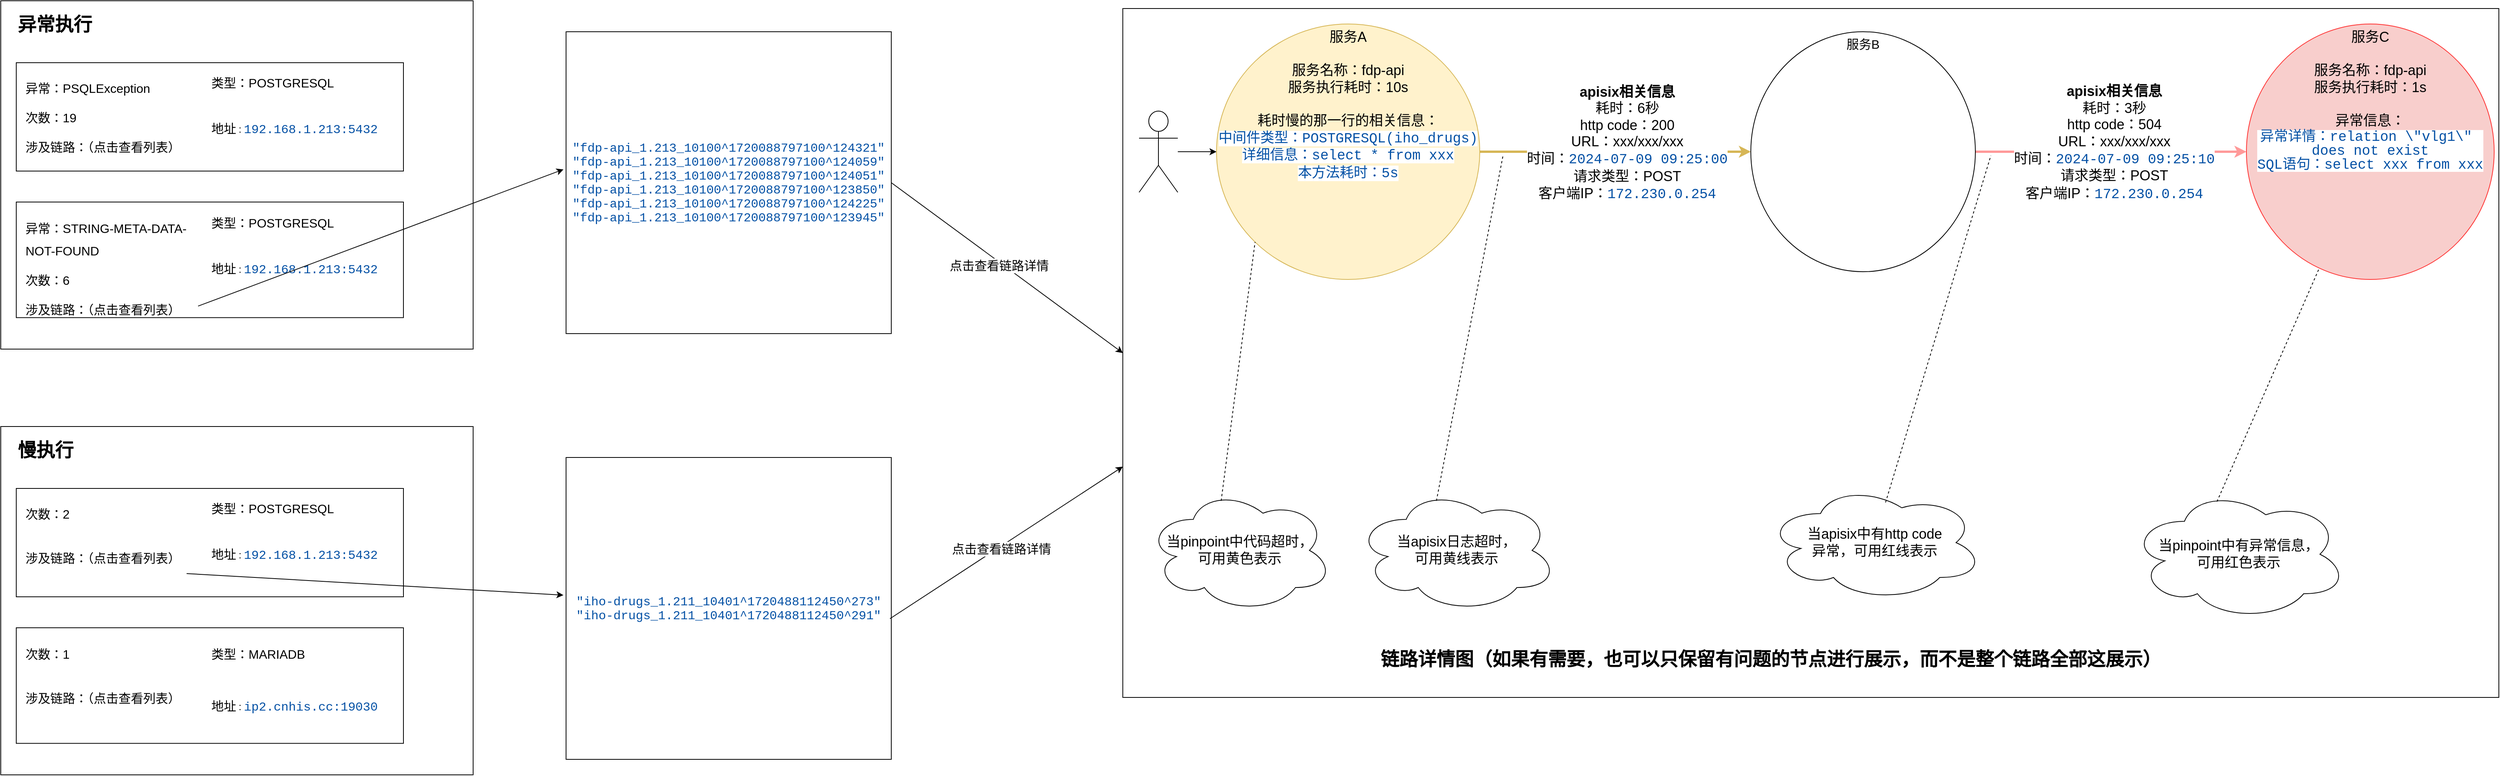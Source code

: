 <mxfile version="24.6.4" type="github">
  <diagram name="第 1 页" id="ANI2F4AvsXiIucCKKWBM">
    <mxGraphModel dx="3217" dy="1240" grid="1" gridSize="10" guides="1" tooltips="1" connect="1" arrows="1" fold="1" page="1" pageScale="1" pageWidth="827" pageHeight="1169" math="0" shadow="0">
      <root>
        <mxCell id="0" />
        <mxCell id="1" parent="0" />
        <mxCell id="_UZ0ICPovGzDHKH6tCGx-6" value="" style="whiteSpace=wrap;html=1;" vertex="1" parent="1">
          <mxGeometry x="-810" y="20" width="610" height="450" as="geometry" />
        </mxCell>
        <mxCell id="_UZ0ICPovGzDHKH6tCGx-14" value="" style="group" vertex="1" connectable="0" parent="1">
          <mxGeometry x="-790" y="100" width="500" height="140" as="geometry" />
        </mxCell>
        <mxCell id="_UZ0ICPovGzDHKH6tCGx-8" value="" style="rounded=0;whiteSpace=wrap;html=1;" vertex="1" parent="_UZ0ICPovGzDHKH6tCGx-14">
          <mxGeometry width="500" height="140" as="geometry" />
        </mxCell>
        <mxCell id="_UZ0ICPovGzDHKH6tCGx-9" value="&lt;h1 style=&quot;margin-top: 0px;&quot;&gt;&lt;span style=&quot;font-weight: normal;&quot;&gt;&lt;font style=&quot;font-size: 16px;&quot;&gt;异常：PSQLException&lt;/font&gt;&lt;/span&gt;&lt;/h1&gt;&lt;div&gt;&lt;span style=&quot;font-weight: normal;&quot;&gt;&lt;font style=&quot;font-size: 16px;&quot;&gt;次数：19&lt;/font&gt;&lt;/span&gt;&lt;/div&gt;&lt;div&gt;&lt;span style=&quot;font-weight: normal;&quot;&gt;&lt;font style=&quot;font-size: 16px;&quot;&gt;&lt;br&gt;&lt;/font&gt;&lt;/span&gt;&lt;/div&gt;&lt;div&gt;&lt;span style=&quot;font-weight: normal;&quot;&gt;&lt;font style=&quot;font-size: 16px;&quot;&gt;涉及链路：（点击查看列表）&lt;/font&gt;&lt;/span&gt;&lt;/div&gt;" style="text;html=1;whiteSpace=wrap;overflow=hidden;rounded=0;" vertex="1" parent="_UZ0ICPovGzDHKH6tCGx-14">
          <mxGeometry x="10" y="10" width="230" height="110" as="geometry" />
        </mxCell>
        <mxCell id="_UZ0ICPovGzDHKH6tCGx-10" value="&lt;h1 style=&quot;margin-top: 0px; font-size: 16px;&quot;&gt;&lt;span style=&quot;font-size: 16px; font-weight: 400;&quot;&gt;类型：&lt;/span&gt;&lt;span style=&quot;font-weight: normal;&quot;&gt;POSTGRESQL&lt;/span&gt;&lt;/h1&gt;&lt;div&gt;&lt;span style=&quot;font-weight: normal;&quot;&gt;&lt;br&gt;&lt;/span&gt;&lt;/div&gt;&lt;div&gt;&lt;span style=&quot;font-weight: normal;&quot;&gt;&lt;br&gt;&lt;/span&gt;&lt;/div&gt;&lt;div&gt;&lt;span style=&quot;font-weight: normal; font-size: 16px;&quot;&gt;地址&lt;/span&gt;&lt;span style=&quot;font-weight: normal;&quot;&gt;&lt;font size=&quot;1&quot;&gt;：&lt;/font&gt;&lt;/span&gt;&lt;span style=&quot;color: rgb(4, 81, 165); background-color: rgb(255, 255, 255); font-family: IBMPlexMono, &amp;quot;Courier New&amp;quot;, monospace, Consolas, &amp;quot;Courier New&amp;quot;, monospace; white-space: pre;&quot;&gt;&lt;font style=&quot;font-size: 16px;&quot;&gt;192.168.1.213:5432&lt;/font&gt;&lt;/span&gt;&lt;/div&gt;" style="text;html=1;whiteSpace=wrap;overflow=hidden;rounded=0;" vertex="1" parent="_UZ0ICPovGzDHKH6tCGx-14">
          <mxGeometry x="250" y="10" width="230" height="110" as="geometry" />
        </mxCell>
        <mxCell id="_UZ0ICPovGzDHKH6tCGx-15" value="" style="group" vertex="1" connectable="0" parent="1">
          <mxGeometry x="-790" y="280" width="500" height="160" as="geometry" />
        </mxCell>
        <mxCell id="_UZ0ICPovGzDHKH6tCGx-16" value="" style="rounded=0;whiteSpace=wrap;html=1;" vertex="1" parent="_UZ0ICPovGzDHKH6tCGx-15">
          <mxGeometry width="500" height="149.333" as="geometry" />
        </mxCell>
        <mxCell id="_UZ0ICPovGzDHKH6tCGx-17" value="&lt;h1 style=&quot;margin-top: 0px;&quot;&gt;&lt;span style=&quot;font-size: 19px; font-weight: normal;&quot;&gt;&lt;font style=&quot;font-size: 16px;&quot;&gt;异常：&lt;/font&gt;&lt;/span&gt;&lt;font style=&quot;font-size: 16px; font-weight: normal;&quot;&gt;STRING-META-DATA-NOT-FOUND&lt;/font&gt;&lt;/h1&gt;&lt;div&gt;&lt;span style=&quot;font-weight: normal;&quot;&gt;&lt;font style=&quot;font-size: 16px;&quot;&gt;次数：6&lt;/font&gt;&lt;/span&gt;&lt;/div&gt;&lt;div&gt;&lt;span style=&quot;font-weight: normal;&quot;&gt;&lt;font style=&quot;font-size: 16px;&quot;&gt;&lt;br&gt;&lt;/font&gt;&lt;/span&gt;&lt;/div&gt;&lt;div&gt;&lt;span style=&quot;font-weight: normal;&quot;&gt;&lt;font style=&quot;font-size: 16px;&quot;&gt;涉及链路：（点击查看列表）&lt;/font&gt;&lt;/span&gt;&lt;/div&gt;" style="text;html=1;whiteSpace=wrap;overflow=hidden;rounded=0;" vertex="1" parent="_UZ0ICPovGzDHKH6tCGx-15">
          <mxGeometry x="10" y="10.667" width="220" height="149.333" as="geometry" />
        </mxCell>
        <mxCell id="_UZ0ICPovGzDHKH6tCGx-18" value="&lt;h1 style=&quot;margin-top: 0px; font-size: 16px;&quot;&gt;&lt;span style=&quot;font-size: 16px; font-weight: 400;&quot;&gt;类型：&lt;/span&gt;&lt;span style=&quot;font-weight: normal;&quot;&gt;POSTGRESQL&lt;/span&gt;&lt;/h1&gt;&lt;div&gt;&lt;span style=&quot;font-weight: normal;&quot;&gt;&lt;br&gt;&lt;/span&gt;&lt;/div&gt;&lt;div&gt;&lt;span style=&quot;font-weight: normal;&quot;&gt;&lt;br&gt;&lt;/span&gt;&lt;/div&gt;&lt;div&gt;&lt;span style=&quot;font-weight: normal; font-size: 16px;&quot;&gt;地址&lt;/span&gt;&lt;span style=&quot;font-weight: normal;&quot;&gt;&lt;font size=&quot;1&quot;&gt;：&lt;/font&gt;&lt;/span&gt;&lt;span style=&quot;color: rgb(4, 81, 165); background-color: rgb(255, 255, 255); font-family: IBMPlexMono, &amp;quot;Courier New&amp;quot;, monospace, Consolas, &amp;quot;Courier New&amp;quot;, monospace; white-space: pre;&quot;&gt;&lt;font style=&quot;font-size: 16px;&quot;&gt;192.168.1.213:5432&lt;/font&gt;&lt;/span&gt;&lt;/div&gt;" style="text;html=1;whiteSpace=wrap;overflow=hidden;rounded=0;" vertex="1" parent="_UZ0ICPovGzDHKH6tCGx-15">
          <mxGeometry x="250" y="10.667" width="230" height="117.333" as="geometry" />
        </mxCell>
        <mxCell id="_UZ0ICPovGzDHKH6tCGx-19" value="" style="endArrow=classic;html=1;rounded=0;exitX=1.022;exitY=0.829;exitDx=0;exitDy=0;exitPerimeter=0;entryX=-0.008;entryY=0.456;entryDx=0;entryDy=0;entryPerimeter=0;" edge="1" parent="1" source="_UZ0ICPovGzDHKH6tCGx-17" target="_UZ0ICPovGzDHKH6tCGx-20">
          <mxGeometry width="50" height="50" relative="1" as="geometry">
            <mxPoint x="-180" y="410" as="sourcePoint" />
            <mxPoint x="-80" y="180" as="targetPoint" />
          </mxGeometry>
        </mxCell>
        <mxCell id="_UZ0ICPovGzDHKH6tCGx-20" value="&lt;div style=&quot;background-color: rgb(255, 255, 255); font-family: IBMPlexMono, &amp;quot;Courier New&amp;quot;, monospace, Consolas, &amp;quot;Courier New&amp;quot;, monospace; line-height: 18px; white-space: pre; font-size: 16px;&quot;&gt;&lt;div&gt;&lt;span style=&quot;color: #0451a5;&quot;&gt;&quot;fdp-api_1.213_10100^1720088797100^124321&quot;&lt;/span&gt;&lt;/div&gt;&lt;div&gt;&lt;span style=&quot;color: rgb(4, 81, 165);&quot;&gt;&quot;fdp-api_1.213_10100^1720088797100^124059&quot;&lt;/span&gt;&lt;/div&gt;&lt;div&gt;&lt;span style=&quot;color: rgb(4, 81, 165);&quot;&gt;&quot;fdp-api_1.213_10100^1720088797100^124051&quot;&lt;/span&gt;&lt;/div&gt;&lt;div&gt;&lt;span style=&quot;color: #0451a5;&quot;&gt;&quot;fdp-api_1.213_10100^1720088797100^123850&quot;&lt;/span&gt;&lt;/div&gt;&lt;div&gt;&lt;span style=&quot;color: #0451a5;&quot;&gt;&quot;fdp-api_1.213_10100^1720088797100^124225&quot;&lt;/span&gt;&lt;/div&gt;&lt;div&gt;&lt;span style=&quot;color: rgb(4, 81, 165);&quot;&gt;&quot;fdp-api_1.213_10100^1720088797100^123945&quot;&lt;/span&gt;&lt;/div&gt;&lt;/div&gt;" style="rounded=0;whiteSpace=wrap;html=1;" vertex="1" parent="1">
          <mxGeometry x="-80" y="60" width="420" height="390" as="geometry" />
        </mxCell>
        <mxCell id="_UZ0ICPovGzDHKH6tCGx-22" value="&lt;h1 style=&quot;margin-top: 0px;&quot;&gt;异常执行&lt;/h1&gt;" style="text;html=1;whiteSpace=wrap;overflow=hidden;rounded=0;" vertex="1" parent="1">
          <mxGeometry x="-790" y="30" width="180" height="60" as="geometry" />
        </mxCell>
        <mxCell id="_UZ0ICPovGzDHKH6tCGx-23" value="" style="whiteSpace=wrap;html=1;" vertex="1" parent="1">
          <mxGeometry x="-810" y="570" width="610" height="450" as="geometry" />
        </mxCell>
        <mxCell id="_UZ0ICPovGzDHKH6tCGx-24" value="" style="group" vertex="1" connectable="0" parent="1">
          <mxGeometry x="-790" y="650" width="500" height="140" as="geometry" />
        </mxCell>
        <mxCell id="_UZ0ICPovGzDHKH6tCGx-25" value="" style="rounded=0;whiteSpace=wrap;html=1;" vertex="1" parent="_UZ0ICPovGzDHKH6tCGx-24">
          <mxGeometry width="500" height="140" as="geometry" />
        </mxCell>
        <mxCell id="_UZ0ICPovGzDHKH6tCGx-26" value="&lt;h1 style=&quot;margin-top: 0px;&quot;&gt;&lt;span style=&quot;font-size: 16px; font-weight: normal; background-color: initial;&quot;&gt;次数：2&lt;/span&gt;&lt;br&gt;&lt;/h1&gt;&lt;div&gt;&lt;span style=&quot;font-weight: normal;&quot;&gt;&lt;font style=&quot;font-size: 16px;&quot;&gt;&lt;br&gt;&lt;/font&gt;&lt;/span&gt;&lt;/div&gt;&lt;div&gt;&lt;span style=&quot;font-weight: normal;&quot;&gt;&lt;font style=&quot;font-size: 16px;&quot;&gt;涉及链路：（点击查看列表）&lt;/font&gt;&lt;/span&gt;&lt;/div&gt;" style="text;html=1;whiteSpace=wrap;overflow=hidden;rounded=0;" vertex="1" parent="_UZ0ICPovGzDHKH6tCGx-24">
          <mxGeometry x="10" y="10" width="230" height="110" as="geometry" />
        </mxCell>
        <mxCell id="_UZ0ICPovGzDHKH6tCGx-27" value="&lt;h1 style=&quot;margin-top: 0px; font-size: 16px;&quot;&gt;&lt;span style=&quot;font-size: 16px; font-weight: 400;&quot;&gt;类型：&lt;/span&gt;&lt;span style=&quot;font-weight: normal;&quot;&gt;POSTGRESQL&lt;/span&gt;&lt;/h1&gt;&lt;div&gt;&lt;span style=&quot;font-weight: normal;&quot;&gt;&lt;br&gt;&lt;/span&gt;&lt;/div&gt;&lt;div&gt;&lt;span style=&quot;font-weight: normal;&quot;&gt;&lt;br&gt;&lt;/span&gt;&lt;/div&gt;&lt;div&gt;&lt;span style=&quot;font-weight: normal; font-size: 16px;&quot;&gt;地址&lt;/span&gt;&lt;span style=&quot;font-weight: normal;&quot;&gt;&lt;font size=&quot;1&quot;&gt;：&lt;/font&gt;&lt;/span&gt;&lt;span style=&quot;color: rgb(4, 81, 165); background-color: rgb(255, 255, 255); font-family: IBMPlexMono, &amp;quot;Courier New&amp;quot;, monospace, Consolas, &amp;quot;Courier New&amp;quot;, monospace; white-space: pre;&quot;&gt;&lt;font style=&quot;font-size: 16px;&quot;&gt;192.168.1.213:5432&lt;/font&gt;&lt;/span&gt;&lt;/div&gt;" style="text;html=1;whiteSpace=wrap;overflow=hidden;rounded=0;" vertex="1" parent="_UZ0ICPovGzDHKH6tCGx-24">
          <mxGeometry x="250" y="10" width="230" height="110" as="geometry" />
        </mxCell>
        <mxCell id="_UZ0ICPovGzDHKH6tCGx-28" value="" style="group" vertex="1" connectable="0" parent="1">
          <mxGeometry x="-790" y="830" width="500" height="160" as="geometry" />
        </mxCell>
        <mxCell id="_UZ0ICPovGzDHKH6tCGx-29" value="" style="rounded=0;whiteSpace=wrap;html=1;" vertex="1" parent="_UZ0ICPovGzDHKH6tCGx-28">
          <mxGeometry width="500" height="149.333" as="geometry" />
        </mxCell>
        <mxCell id="_UZ0ICPovGzDHKH6tCGx-30" value="&lt;h1 style=&quot;margin-top: 0px;&quot;&gt;&lt;span style=&quot;font-size: 16px; font-weight: normal; background-color: initial;&quot;&gt;次数：1&lt;/span&gt;&lt;/h1&gt;&lt;div&gt;&lt;span style=&quot;font-size: 16px; font-weight: normal; background-color: initial;&quot;&gt;&lt;br&gt;&lt;/span&gt;&lt;/div&gt;&lt;div&gt;&lt;span style=&quot;font-weight: normal;&quot;&gt;&lt;font style=&quot;font-size: 16px;&quot;&gt;涉及链路：（点击查看列表）&lt;/font&gt;&lt;/span&gt;&lt;/div&gt;" style="text;html=1;whiteSpace=wrap;overflow=hidden;rounded=0;" vertex="1" parent="_UZ0ICPovGzDHKH6tCGx-28">
          <mxGeometry x="10" y="10.667" width="220" height="149.333" as="geometry" />
        </mxCell>
        <mxCell id="_UZ0ICPovGzDHKH6tCGx-31" value="&lt;h1 style=&quot;margin-top: 0px;&quot;&gt;&lt;span style=&quot;font-size: 16px; font-weight: 400;&quot;&gt;类型：MARIADB&lt;/span&gt;&lt;/h1&gt;&lt;div&gt;&lt;span style=&quot;font-weight: normal;&quot;&gt;&lt;br&gt;&lt;/span&gt;&lt;/div&gt;&lt;div&gt;&lt;span style=&quot;font-weight: normal;&quot;&gt;&lt;br&gt;&lt;/span&gt;&lt;/div&gt;&lt;div&gt;&lt;span style=&quot;font-weight: normal; font-size: 16px;&quot;&gt;地址&lt;/span&gt;&lt;span style=&quot;font-weight: normal;&quot;&gt;&lt;font size=&quot;1&quot;&gt;：&lt;/font&gt;&lt;/span&gt;&lt;span style=&quot;background-color: initial; font-size: 16px; white-space: pre;&quot;&gt;&lt;font face=&quot;IBMPlexMono, Courier New, monospace, Consolas, Courier New, monospace&quot; color=&quot;#0451a5&quot;&gt;ip2.cnhis.cc:19030&lt;/font&gt;&lt;/span&gt;&lt;/div&gt;" style="text;html=1;whiteSpace=wrap;overflow=hidden;rounded=0;" vertex="1" parent="_UZ0ICPovGzDHKH6tCGx-28">
          <mxGeometry x="250" y="10.667" width="230" height="117.333" as="geometry" />
        </mxCell>
        <mxCell id="_UZ0ICPovGzDHKH6tCGx-32" value="" style="endArrow=classic;html=1;rounded=0;exitX=0.913;exitY=0.909;exitDx=0;exitDy=0;exitPerimeter=0;entryX=-0.008;entryY=0.456;entryDx=0;entryDy=0;entryPerimeter=0;" edge="1" parent="1" source="_UZ0ICPovGzDHKH6tCGx-26" target="_UZ0ICPovGzDHKH6tCGx-33">
          <mxGeometry width="50" height="50" relative="1" as="geometry">
            <mxPoint x="-180" y="960" as="sourcePoint" />
            <mxPoint x="-80" y="730" as="targetPoint" />
          </mxGeometry>
        </mxCell>
        <mxCell id="_UZ0ICPovGzDHKH6tCGx-33" value="&lt;div style=&quot;background-color: rgb(255, 255, 255); font-family: IBMPlexMono, &amp;quot;Courier New&amp;quot;, monospace, Consolas, &amp;quot;Courier New&amp;quot;, monospace; line-height: 18px; white-space: pre; font-size: 16px;&quot;&gt;&lt;div style=&quot;line-height: 18px;&quot;&gt;&lt;div&gt;&lt;span style=&quot;color: #0451a5;&quot;&gt;&quot;iho-drugs_1.211_10401^1720488112450^273&quot;&lt;/span&gt;&lt;/div&gt;&lt;div&gt;&lt;span style=&quot;color: #0451a5;&quot;&gt;&quot;iho-drugs_1.211_10401^1720488112450^291&quot;&lt;/span&gt;&lt;/div&gt;&lt;/div&gt;&lt;/div&gt;" style="rounded=0;whiteSpace=wrap;html=1;" vertex="1" parent="1">
          <mxGeometry x="-80" y="610" width="420" height="390" as="geometry" />
        </mxCell>
        <mxCell id="_UZ0ICPovGzDHKH6tCGx-34" value="&lt;h1 style=&quot;margin-top: 0px;&quot;&gt;慢执行&lt;/h1&gt;" style="text;html=1;whiteSpace=wrap;overflow=hidden;rounded=0;" vertex="1" parent="1">
          <mxGeometry x="-790" y="580" width="170" height="50" as="geometry" />
        </mxCell>
        <mxCell id="_UZ0ICPovGzDHKH6tCGx-38" value="" style="endArrow=classic;html=1;rounded=0;exitX=1;exitY=0.5;exitDx=0;exitDy=0;entryX=0;entryY=0.5;entryDx=0;entryDy=0;" edge="1" parent="1" source="_UZ0ICPovGzDHKH6tCGx-20" target="_UZ0ICPovGzDHKH6tCGx-41">
          <mxGeometry width="50" height="50" relative="1" as="geometry">
            <mxPoint x="110" y="530" as="sourcePoint" />
            <mxPoint x="650" y="450" as="targetPoint" />
          </mxGeometry>
        </mxCell>
        <mxCell id="_UZ0ICPovGzDHKH6tCGx-39" value="&lt;font style=&quot;font-size: 16px;&quot;&gt;点击查看链路详情&lt;/font&gt;" style="edgeLabel;html=1;align=center;verticalAlign=middle;resizable=0;points=[];" vertex="1" connectable="0" parent="_UZ0ICPovGzDHKH6tCGx-38">
          <mxGeometry x="-0.052" y="-3" relative="1" as="geometry">
            <mxPoint x="-1" as="offset" />
          </mxGeometry>
        </mxCell>
        <mxCell id="_UZ0ICPovGzDHKH6tCGx-41" value="" style="rounded=0;whiteSpace=wrap;html=1;strokeWidth=1;" vertex="1" parent="1">
          <mxGeometry x="639" y="30" width="1777" height="890" as="geometry" />
        </mxCell>
        <mxCell id="_UZ0ICPovGzDHKH6tCGx-47" value="" style="edgeStyle=orthogonalEdgeStyle;rounded=0;orthogonalLoop=1;jettySize=auto;html=1;" edge="1" parent="1" source="_UZ0ICPovGzDHKH6tCGx-43" target="_UZ0ICPovGzDHKH6tCGx-46">
          <mxGeometry relative="1" as="geometry" />
        </mxCell>
        <mxCell id="_UZ0ICPovGzDHKH6tCGx-43" value="" style="shape=umlActor;verticalLabelPosition=bottom;verticalAlign=top;html=1;outlineConnect=0;" vertex="1" parent="1">
          <mxGeometry x="660" y="162.5" width="50" height="105" as="geometry" />
        </mxCell>
        <mxCell id="_UZ0ICPovGzDHKH6tCGx-51" style="edgeStyle=orthogonalEdgeStyle;rounded=0;orthogonalLoop=1;jettySize=auto;html=1;exitX=1;exitY=0.5;exitDx=0;exitDy=0;entryX=0;entryY=0.5;entryDx=0;entryDy=0;fillColor=#fff2cc;strokeColor=#d6b656;strokeWidth=3;" edge="1" parent="1" source="_UZ0ICPovGzDHKH6tCGx-46" target="_UZ0ICPovGzDHKH6tCGx-50">
          <mxGeometry relative="1" as="geometry" />
        </mxCell>
        <mxCell id="_UZ0ICPovGzDHKH6tCGx-74" value="&lt;font style=&quot;font-size: 18px;&quot;&gt;&lt;br&gt;&lt;/font&gt;&lt;div style=&quot;forced-color-adjust: none; color: rgb(0, 0, 0); font-family: Helvetica; font-style: normal; font-variant-ligatures: normal; font-variant-caps: normal; font-weight: 400; letter-spacing: normal; orphans: 2; text-align: center; text-indent: 0px; text-transform: none; white-space: nowrap; widows: 2; word-spacing: 0px; -webkit-text-stroke-width: 0px; text-decoration-thickness: initial; text-decoration-style: initial; text-decoration-color: initial; font-size: 18px;&quot;&gt;&lt;font style=&quot;forced-color-adjust: none; font-size: 18px;&quot;&gt;&lt;b style=&quot;forced-color-adjust: none;&quot;&gt;apisix相关信息&lt;/b&gt;&lt;/font&gt;&lt;/div&gt;&lt;font style=&quot;forced-color-adjust: none; color: rgb(0, 0, 0); font-family: Helvetica; font-style: normal; font-variant-ligatures: normal; font-variant-caps: normal; font-weight: 400; letter-spacing: normal; orphans: 2; text-align: center; text-indent: 0px; text-transform: none; white-space: nowrap; widows: 2; word-spacing: 0px; -webkit-text-stroke-width: 0px; text-decoration-thickness: initial; text-decoration-style: initial; text-decoration-color: initial; font-size: 18px;&quot;&gt;耗时：6秒&lt;/font&gt;&lt;div style=&quot;forced-color-adjust: none; color: rgb(0, 0, 0); font-family: Helvetica; font-style: normal; font-variant-ligatures: normal; font-variant-caps: normal; font-weight: 400; letter-spacing: normal; orphans: 2; text-align: center; text-indent: 0px; text-transform: none; white-space: nowrap; widows: 2; word-spacing: 0px; -webkit-text-stroke-width: 0px; text-decoration-thickness: initial; text-decoration-style: initial; text-decoration-color: initial; font-size: 18px;&quot;&gt;&lt;span style=&quot;forced-color-adjust: none;&quot;&gt;&lt;font style=&quot;font-size: 18px;&quot;&gt;http code：200&lt;/font&gt;&lt;/span&gt;&lt;/div&gt;&lt;div style=&quot;forced-color-adjust: none; color: rgb(0, 0, 0); font-family: Helvetica; font-style: normal; font-variant-ligatures: normal; font-variant-caps: normal; font-weight: 400; letter-spacing: normal; orphans: 2; text-align: center; text-indent: 0px; text-transform: none; white-space: nowrap; widows: 2; word-spacing: 0px; -webkit-text-stroke-width: 0px; text-decoration-thickness: initial; text-decoration-style: initial; text-decoration-color: initial; font-size: 18px;&quot;&gt;&lt;span style=&quot;forced-color-adjust: none;&quot;&gt;&lt;font style=&quot;font-size: 18px;&quot;&gt;URL：xxx/xxx/xxx&lt;/font&gt;&lt;/span&gt;&lt;/div&gt;&lt;div style=&quot;forced-color-adjust: none; color: rgb(0, 0, 0); font-family: Helvetica; font-style: normal; font-variant-ligatures: normal; font-variant-caps: normal; font-weight: 400; letter-spacing: normal; orphans: 2; text-align: center; text-indent: 0px; text-transform: none; white-space: nowrap; widows: 2; word-spacing: 0px; -webkit-text-stroke-width: 0px; text-decoration-thickness: initial; text-decoration-style: initial; text-decoration-color: initial; font-size: 18px;&quot;&gt;&lt;font style=&quot;font-size: 18px;&quot;&gt;&lt;span style=&quot;forced-color-adjust: none;&quot;&gt;时间：&lt;/span&gt;&lt;span style=&quot;forced-color-adjust: none; color: rgb(4, 81, 165); font-family: IBMPlexMono, &amp;quot;Courier New&amp;quot;, monospace, Consolas, &amp;quot;Courier New&amp;quot;, monospace; white-space: pre;&quot;&gt;&lt;font style=&quot;forced-color-adjust: none; font-size: 18px;&quot;&gt;2024-07-09 09:25:00&lt;/font&gt;&lt;/span&gt;&lt;/font&gt;&lt;/div&gt;&lt;div style=&quot;forced-color-adjust: none; color: rgb(0, 0, 0); font-family: Helvetica; font-style: normal; font-variant-ligatures: normal; font-variant-caps: normal; font-weight: 400; letter-spacing: normal; orphans: 2; text-align: center; text-indent: 0px; text-transform: none; white-space: nowrap; widows: 2; word-spacing: 0px; -webkit-text-stroke-width: 0px; text-decoration-thickness: initial; text-decoration-style: initial; text-decoration-color: initial; font-size: 18px;&quot;&gt;&lt;font style=&quot;font-size: 18px;&quot;&gt;&lt;span style=&quot;forced-color-adjust: none;&quot;&gt;请求类型：POST&lt;/span&gt;&lt;span style=&quot;forced-color-adjust: none; color: rgb(4, 81, 165); font-family: IBMPlexMono, &amp;quot;Courier New&amp;quot;, monospace, Consolas, &amp;quot;Courier New&amp;quot;, monospace; white-space: pre;&quot;&gt;&lt;font style=&quot;forced-color-adjust: none; font-size: 18px;&quot;&gt;&lt;br style=&quot;forced-color-adjust: none;&quot;&gt;&lt;/font&gt;&lt;/span&gt;&lt;/font&gt;&lt;/div&gt;&lt;div style=&quot;forced-color-adjust: none; color: rgb(0, 0, 0); font-family: Helvetica; font-style: normal; font-variant-ligatures: normal; font-variant-caps: normal; font-weight: 400; letter-spacing: normal; orphans: 2; text-align: center; text-indent: 0px; text-transform: none; white-space: nowrap; widows: 2; word-spacing: 0px; -webkit-text-stroke-width: 0px; text-decoration-thickness: initial; text-decoration-style: initial; text-decoration-color: initial; font-size: 18px;&quot;&gt;&lt;font style=&quot;font-size: 18px;&quot;&gt;&lt;span style=&quot;forced-color-adjust: none;&quot;&gt;客户端IP：&lt;/span&gt;&lt;span style=&quot;forced-color-adjust: none; color: rgb(4, 81, 165); font-family: IBMPlexMono, &amp;quot;Courier New&amp;quot;, monospace, Consolas, &amp;quot;Courier New&amp;quot;, monospace; white-space: pre;&quot;&gt;&lt;font style=&quot;forced-color-adjust: none; font-size: 18px;&quot;&gt;172.230.0.254&lt;/font&gt;&lt;/span&gt;&lt;/font&gt;&lt;/div&gt;&lt;font style=&quot;font-size: 18px;&quot;&gt;&lt;br class=&quot;Apple-interchange-newline&quot;&gt;&lt;/font&gt;&lt;div style=&quot;font-size: 18px;&quot;&gt;&lt;br&gt;&lt;/div&gt;" style="edgeLabel;html=1;align=center;verticalAlign=middle;resizable=0;points=[];" vertex="1" connectable="0" parent="_UZ0ICPovGzDHKH6tCGx-51">
          <mxGeometry x="-0.018" y="-1" relative="1" as="geometry">
            <mxPoint x="18" y="-1" as="offset" />
          </mxGeometry>
        </mxCell>
        <mxCell id="_UZ0ICPovGzDHKH6tCGx-46" value="&lt;font style=&quot;font-size: 18px;&quot;&gt;服务A&lt;/font&gt;&lt;div style=&quot;font-size: 18px;&quot;&gt;&lt;font style=&quot;font-size: 18px;&quot;&gt;&lt;br&gt;&lt;/font&gt;&lt;/div&gt;&lt;div style=&quot;font-size: 18px;&quot;&gt;&lt;font style=&quot;font-size: 18px;&quot;&gt;&lt;div style=&quot;&quot;&gt;&lt;font style=&quot;font-size: 18px;&quot;&gt;服务名称：fdp-api&lt;/font&gt;&lt;/div&gt;&lt;div style=&quot;&quot;&gt;&lt;font style=&quot;font-size: 18px;&quot;&gt;服务执行耗时：10s&lt;/font&gt;&lt;/div&gt;&lt;div style=&quot;&quot;&gt;&lt;font style=&quot;font-size: 18px;&quot;&gt;&lt;br&gt;&lt;/font&gt;&lt;/div&gt;&lt;div style=&quot;&quot;&gt;&lt;font style=&quot;font-size: 18px;&quot;&gt;耗时慢的那一行的相关信息：&lt;/font&gt;&lt;/div&gt;&lt;div style=&quot;&quot;&gt;&lt;font style=&quot;font-size: 18px;&quot;&gt;&lt;font style=&quot;font-size: 18px;&quot;&gt;&lt;span style=&quot;color: rgb(4, 81, 165); background-color: rgb(255, 255, 255); font-family: IBMPlexMono, &amp;quot;Courier New&amp;quot;, monospace, Consolas, &amp;quot;Courier New&amp;quot;, monospace; white-space: pre;&quot;&gt;中间件类型：&lt;/span&gt;&lt;/font&gt;&lt;span style=&quot;color: rgb(4, 81, 165); background-color: rgb(255, 255, 255); font-family: IBMPlexMono, &amp;quot;Courier New&amp;quot;, monospace, Consolas, &amp;quot;Courier New&amp;quot;, monospace; white-space: pre;&quot;&gt;POSTGRESQL(iho_drugs)&lt;br&gt;详细信息：select * from xxx&lt;/span&gt;&lt;/font&gt;&lt;/div&gt;&lt;div style=&quot;&quot;&gt;&lt;font style=&quot;font-size: 18px;&quot; face=&quot;IBMPlexMono, Courier New, monospace, Consolas, Courier New, monospace&quot; color=&quot;#0451a5&quot;&gt;&lt;span style=&quot;white-space: pre; background-color: rgb(255, 255, 255);&quot;&gt;本方法耗时：5s&lt;/span&gt;&lt;/font&gt;&lt;/div&gt;&lt;div style=&quot;&quot;&gt;&lt;br&gt;&lt;/div&gt;&lt;/font&gt;&lt;/div&gt;" style="ellipse;whiteSpace=wrap;html=1;verticalAlign=top;fillColor=#fff2cc;strokeColor=#d6b656;" vertex="1" parent="1">
          <mxGeometry x="760" y="50" width="340" height="330" as="geometry" />
        </mxCell>
        <mxCell id="_UZ0ICPovGzDHKH6tCGx-53" style="edgeStyle=orthogonalEdgeStyle;rounded=0;orthogonalLoop=1;jettySize=auto;html=1;exitX=1;exitY=0.5;exitDx=0;exitDy=0;entryX=0;entryY=0.5;entryDx=0;entryDy=0;fillColor=#f8cecc;strokeColor=#FF9999;strokeWidth=3;" edge="1" parent="1" source="_UZ0ICPovGzDHKH6tCGx-50" target="_UZ0ICPovGzDHKH6tCGx-52">
          <mxGeometry relative="1" as="geometry" />
        </mxCell>
        <mxCell id="_UZ0ICPovGzDHKH6tCGx-69" value="&lt;div style=&quot;font-size: 18px;&quot;&gt;&lt;font style=&quot;font-size: 18px;&quot;&gt;&lt;b style=&quot;&quot;&gt;apisix相关信息&lt;/b&gt;&lt;/font&gt;&lt;/div&gt;&lt;font style=&quot;font-size: 18px;&quot;&gt;耗时：3秒&lt;/font&gt;&lt;div style=&quot;font-size: 18px;&quot;&gt;&lt;font style=&quot;font-size: 18px;&quot;&gt;http code：504&lt;/font&gt;&lt;/div&gt;&lt;div style=&quot;font-size: 18px;&quot;&gt;&lt;font style=&quot;font-size: 18px;&quot;&gt;URL：xxx/xxx/xxx&lt;/font&gt;&lt;/div&gt;&lt;div style=&quot;font-size: 18px;&quot;&gt;&lt;font style=&quot;font-size: 18px;&quot;&gt;时间：&lt;span style=&quot;color: rgb(4, 81, 165); font-family: IBMPlexMono, &amp;quot;Courier New&amp;quot;, monospace, Consolas, &amp;quot;Courier New&amp;quot;, monospace; white-space: pre;&quot;&gt;&lt;font style=&quot;font-size: 18px;&quot;&gt;2024-07-09 09:25:10&lt;/font&gt;&lt;/span&gt;&lt;/font&gt;&lt;/div&gt;&lt;div style=&quot;font-size: 18px;&quot;&gt;&lt;font style=&quot;font-size: 18px;&quot;&gt;请求类型：POST&lt;span style=&quot;color: rgb(4, 81, 165); font-family: IBMPlexMono, &amp;quot;Courier New&amp;quot;, monospace, Consolas, &amp;quot;Courier New&amp;quot;, monospace; white-space: pre;&quot;&gt;&lt;font style=&quot;font-size: 18px;&quot;&gt;&lt;br&gt;&lt;/font&gt;&lt;/span&gt;&lt;/font&gt;&lt;/div&gt;&lt;div style=&quot;font-size: 18px;&quot;&gt;&lt;font style=&quot;font-size: 18px;&quot;&gt;客户端IP：&lt;span style=&quot;color: rgb(4, 81, 165); font-family: IBMPlexMono, &amp;quot;Courier New&amp;quot;, monospace, Consolas, &amp;quot;Courier New&amp;quot;, monospace; white-space: pre;&quot;&gt;&lt;font style=&quot;font-size: 18px;&quot;&gt;172.230.0.254&lt;/font&gt;&lt;/span&gt;&lt;/font&gt;&lt;/div&gt;&lt;div style=&quot;font-size: 18px;&quot;&gt;&lt;span style=&quot;color: rgb(4, 81, 165); font-family: IBMPlexMono, &amp;quot;Courier New&amp;quot;, monospace, Consolas, &amp;quot;Courier New&amp;quot;, monospace; white-space: pre;&quot;&gt;&lt;font style=&quot;font-size: 16px;&quot;&gt;&lt;br&gt;&lt;/font&gt;&lt;/span&gt;&lt;/div&gt;" style="edgeLabel;html=1;align=center;verticalAlign=middle;resizable=0;points=[];" vertex="1" connectable="0" parent="_UZ0ICPovGzDHKH6tCGx-53">
          <mxGeometry x="-0.025" y="-2" relative="1" as="geometry">
            <mxPoint x="8" y="-2" as="offset" />
          </mxGeometry>
        </mxCell>
        <mxCell id="_UZ0ICPovGzDHKH6tCGx-50" value="&lt;font style=&quot;font-size: 16px;&quot;&gt;服务B&lt;/font&gt;&lt;div&gt;&lt;font style=&quot;font-size: 16px;&quot;&gt;&lt;br&gt;&lt;/font&gt;&lt;/div&gt;&lt;div&gt;&lt;font style=&quot;font-size: 16px;&quot;&gt;&lt;br&gt;&lt;/font&gt;&lt;/div&gt;" style="ellipse;whiteSpace=wrap;html=1;verticalAlign=top;" vertex="1" parent="1">
          <mxGeometry x="1450" y="60" width="290" height="310" as="geometry" />
        </mxCell>
        <mxCell id="_UZ0ICPovGzDHKH6tCGx-52" value="&lt;font style=&quot;font-size: 18px;&quot;&gt;服务C&lt;/font&gt;&lt;div style=&quot;font-size: 18px;&quot;&gt;&lt;font style=&quot;font-size: 18px;&quot;&gt;&lt;br&gt;&lt;/font&gt;&lt;/div&gt;&lt;div style=&quot;font-size: 18px;&quot;&gt;&lt;font style=&quot;font-size: 18px;&quot;&gt;服务名称：fdp-api&lt;/font&gt;&lt;/div&gt;&lt;div style=&quot;font-size: 18px;&quot;&gt;&lt;font style=&quot;font-size: 18px;&quot;&gt;服务执行耗时：1s&lt;/font&gt;&lt;/div&gt;&lt;div style=&quot;font-size: 18px;&quot;&gt;&lt;font style=&quot;font-size: 18px;&quot;&gt;&lt;br&gt;&lt;/font&gt;&lt;/div&gt;&lt;div style=&quot;font-size: 18px;&quot;&gt;&lt;font style=&quot;font-size: 18px;&quot;&gt;异常信息：&lt;/font&gt;&lt;/div&gt;&lt;div style=&quot;font-size: 18px;&quot;&gt;&lt;font style=&quot;font-size: 18px;&quot;&gt;&lt;div style=&quot;background-color: rgb(255, 255, 255); font-family: IBMPlexMono, &amp;quot;Courier New&amp;quot;, monospace, Consolas, &amp;quot;Courier New&amp;quot;, monospace; line-height: 18px; white-space: pre;&quot;&gt;&lt;span style=&quot;color: rgb(4, 81, 165);&quot;&gt;异常详情：relation \&quot;vlg1\&quot; &lt;/span&gt;&lt;/div&gt;&lt;div style=&quot;background-color: rgb(255, 255, 255); font-family: IBMPlexMono, &amp;quot;Courier New&amp;quot;, monospace, Consolas, &amp;quot;Courier New&amp;quot;, monospace; line-height: 18px; white-space: pre;&quot;&gt;&lt;span style=&quot;color: rgb(4, 81, 165);&quot;&gt;does not exist&lt;/span&gt;&lt;/div&gt;&lt;div style=&quot;background-color: rgb(255, 255, 255); font-family: IBMPlexMono, &amp;quot;Courier New&amp;quot;, monospace, Consolas, &amp;quot;Courier New&amp;quot;, monospace; line-height: 18px; white-space: pre;&quot;&gt;&lt;span style=&quot;color: rgb(4, 81, 165);&quot;&gt;SQL语句：select xxx from xxx&lt;/span&gt;&lt;/div&gt;&lt;/font&gt;&lt;/div&gt;" style="ellipse;whiteSpace=wrap;html=1;verticalAlign=top;fillColor=#f8cecc;strokeColor=#FF3333;" vertex="1" parent="1">
          <mxGeometry x="2090" y="50" width="320" height="330" as="geometry" />
        </mxCell>
        <mxCell id="_UZ0ICPovGzDHKH6tCGx-57" value="&lt;font style=&quot;font-size: 18px;&quot;&gt;当pinpoint中代码超时，&lt;/font&gt;&lt;div style=&quot;font-size: 18px;&quot;&gt;&lt;font style=&quot;font-size: 18px;&quot;&gt;可用黄色表示&lt;/font&gt;&lt;/div&gt;" style="ellipse;shape=cloud;whiteSpace=wrap;html=1;" vertex="1" parent="1">
          <mxGeometry x="670" y="650" width="240" height="160" as="geometry" />
        </mxCell>
        <mxCell id="_UZ0ICPovGzDHKH6tCGx-58" value="" style="endArrow=none;dashed=1;html=1;rounded=0;exitX=0.4;exitY=0.1;exitDx=0;exitDy=0;exitPerimeter=0;entryX=0;entryY=1;entryDx=0;entryDy=0;" edge="1" parent="1" source="_UZ0ICPovGzDHKH6tCGx-57" target="_UZ0ICPovGzDHKH6tCGx-46">
          <mxGeometry width="50" height="50" relative="1" as="geometry">
            <mxPoint x="1170" y="520" as="sourcePoint" />
            <mxPoint x="970" y="230" as="targetPoint" />
          </mxGeometry>
        </mxCell>
        <mxCell id="_UZ0ICPovGzDHKH6tCGx-60" value="&lt;font style=&quot;font-size: 18px;&quot;&gt;当apisix日志超时，&lt;/font&gt;&lt;div style=&quot;font-size: 18px;&quot;&gt;&lt;font style=&quot;font-size: 18px;&quot;&gt;可用黄线表示&lt;/font&gt;&lt;/div&gt;" style="ellipse;shape=cloud;whiteSpace=wrap;html=1;" vertex="1" parent="1">
          <mxGeometry x="940" y="650" width="260" height="160" as="geometry" />
        </mxCell>
        <mxCell id="_UZ0ICPovGzDHKH6tCGx-61" value="" style="endArrow=none;dashed=1;html=1;rounded=0;exitX=0.4;exitY=0.1;exitDx=0;exitDy=0;exitPerimeter=0;" edge="1" parent="1" source="_UZ0ICPovGzDHKH6tCGx-60">
          <mxGeometry width="50" height="50" relative="1" as="geometry">
            <mxPoint x="1170" y="520" as="sourcePoint" />
            <mxPoint x="1130" y="220" as="targetPoint" />
          </mxGeometry>
        </mxCell>
        <mxCell id="_UZ0ICPovGzDHKH6tCGx-62" value="&lt;font style=&quot;font-size: 18px;&quot;&gt;当apisix中有http code&lt;/font&gt;&lt;div style=&quot;font-size: 18px;&quot;&gt;&lt;font style=&quot;font-size: 18px;&quot;&gt;异常，可用红线表示&lt;/font&gt;&lt;/div&gt;" style="ellipse;shape=cloud;whiteSpace=wrap;html=1;" vertex="1" parent="1">
          <mxGeometry x="1470" y="645" width="280" height="150" as="geometry" />
        </mxCell>
        <mxCell id="_UZ0ICPovGzDHKH6tCGx-63" value="" style="endArrow=none;dashed=1;html=1;rounded=0;exitX=0.55;exitY=0.154;exitDx=0;exitDy=0;exitPerimeter=0;" edge="1" parent="1" source="_UZ0ICPovGzDHKH6tCGx-62">
          <mxGeometry width="50" height="50" relative="1" as="geometry">
            <mxPoint x="1170" y="520" as="sourcePoint" />
            <mxPoint x="1760" y="220" as="targetPoint" />
          </mxGeometry>
        </mxCell>
        <mxCell id="_UZ0ICPovGzDHKH6tCGx-64" value="&lt;font style=&quot;font-size: 18px;&quot;&gt;当pinpoint中有异常信息，&lt;/font&gt;&lt;div style=&quot;font-size: 18px;&quot;&gt;&lt;font style=&quot;font-size: 18px;&quot;&gt;可用红色表示&lt;/font&gt;&lt;/div&gt;" style="ellipse;shape=cloud;whiteSpace=wrap;html=1;" vertex="1" parent="1">
          <mxGeometry x="1940" y="650" width="280" height="170" as="geometry" />
        </mxCell>
        <mxCell id="_UZ0ICPovGzDHKH6tCGx-65" value="" style="endArrow=none;dashed=1;html=1;rounded=0;exitX=0.4;exitY=0.1;exitDx=0;exitDy=0;exitPerimeter=0;" edge="1" parent="1" source="_UZ0ICPovGzDHKH6tCGx-64" target="_UZ0ICPovGzDHKH6tCGx-52">
          <mxGeometry width="50" height="50" relative="1" as="geometry">
            <mxPoint x="1170" y="520" as="sourcePoint" />
            <mxPoint x="1220" y="470" as="targetPoint" />
          </mxGeometry>
        </mxCell>
        <mxCell id="_UZ0ICPovGzDHKH6tCGx-71" value="" style="endArrow=classic;html=1;rounded=0;exitX=0.996;exitY=0.534;exitDx=0;exitDy=0;entryX=0;entryY=0.665;entryDx=0;entryDy=0;exitPerimeter=0;entryPerimeter=0;" edge="1" parent="1" source="_UZ0ICPovGzDHKH6tCGx-33" target="_UZ0ICPovGzDHKH6tCGx-41">
          <mxGeometry width="50" height="50" relative="1" as="geometry">
            <mxPoint x="340" y="380" as="sourcePoint" />
            <mxPoint x="700" y="535" as="targetPoint" />
          </mxGeometry>
        </mxCell>
        <mxCell id="_UZ0ICPovGzDHKH6tCGx-72" value="&lt;font style=&quot;font-size: 16px;&quot;&gt;点击查看链路详情&lt;/font&gt;" style="edgeLabel;html=1;align=center;verticalAlign=middle;resizable=0;points=[];" vertex="1" connectable="0" parent="_UZ0ICPovGzDHKH6tCGx-71">
          <mxGeometry x="-0.052" y="-3" relative="1" as="geometry">
            <mxPoint x="-1" as="offset" />
          </mxGeometry>
        </mxCell>
        <mxCell id="_UZ0ICPovGzDHKH6tCGx-75" value="&lt;h1 style=&quot;margin-top: 0px;&quot;&gt;链路详情图（如果有需要，也可以只保留有问题的节点进行展示，而不是整个链路全部这展示）&lt;/h1&gt;&lt;p&gt;&lt;br&gt;&lt;/p&gt;" style="text;html=1;whiteSpace=wrap;overflow=hidden;rounded=0;" vertex="1" parent="1">
          <mxGeometry x="970" y="850" width="1010" height="120" as="geometry" />
        </mxCell>
      </root>
    </mxGraphModel>
  </diagram>
</mxfile>
